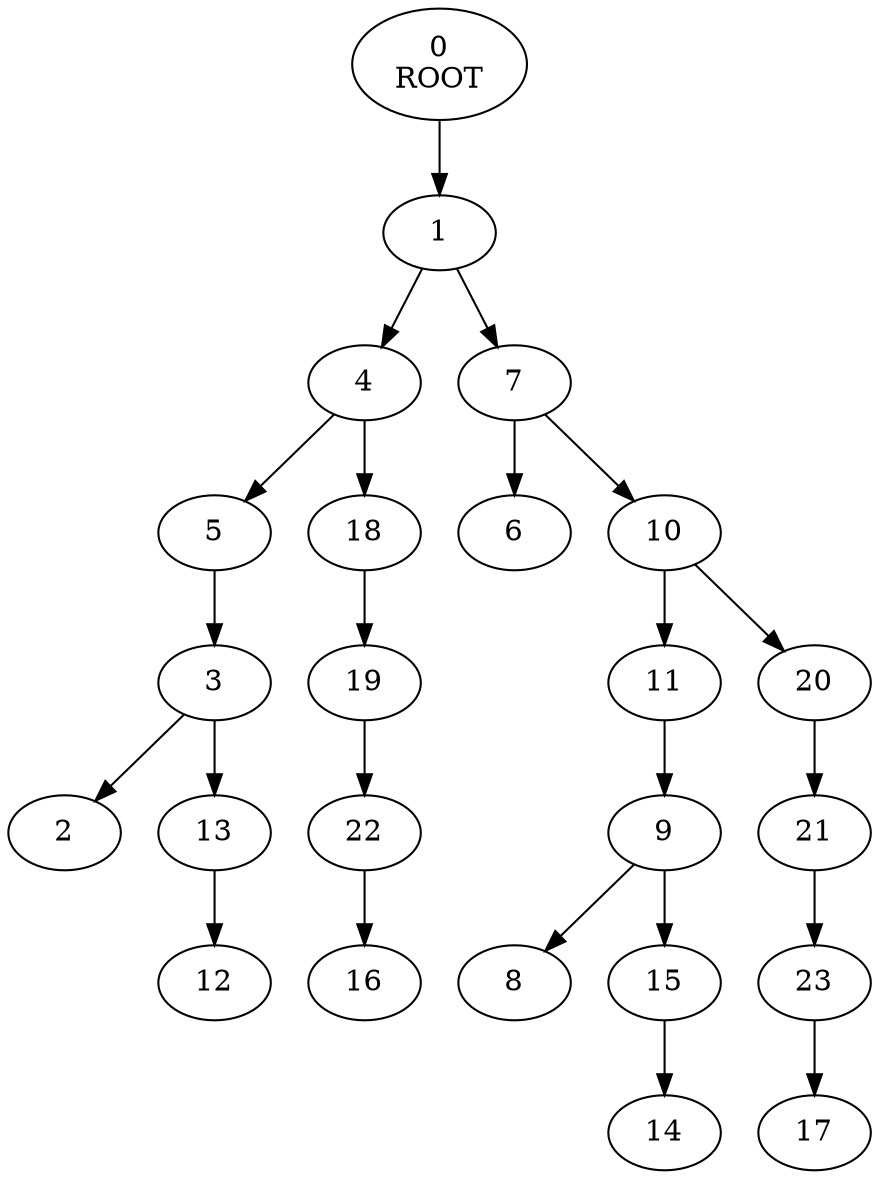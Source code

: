 digraph IST_t3 {
  rankdir=TB;
  0 [label="0\nROOT"];
  0 -> 1;
  3 -> 2;
  5 -> 3;
  1 -> 4;
  4 -> 5;
  7 -> 6;
  1 -> 7;
  9 -> 8;
  11 -> 9;
  7 -> 10;
  10 -> 11;
  13 -> 12;
  3 -> 13;
  15 -> 14;
  9 -> 15;
  22 -> 16;
  23 -> 17;
  4 -> 18;
  18 -> 19;
  10 -> 20;
  20 -> 21;
  19 -> 22;
  21 -> 23;
}
